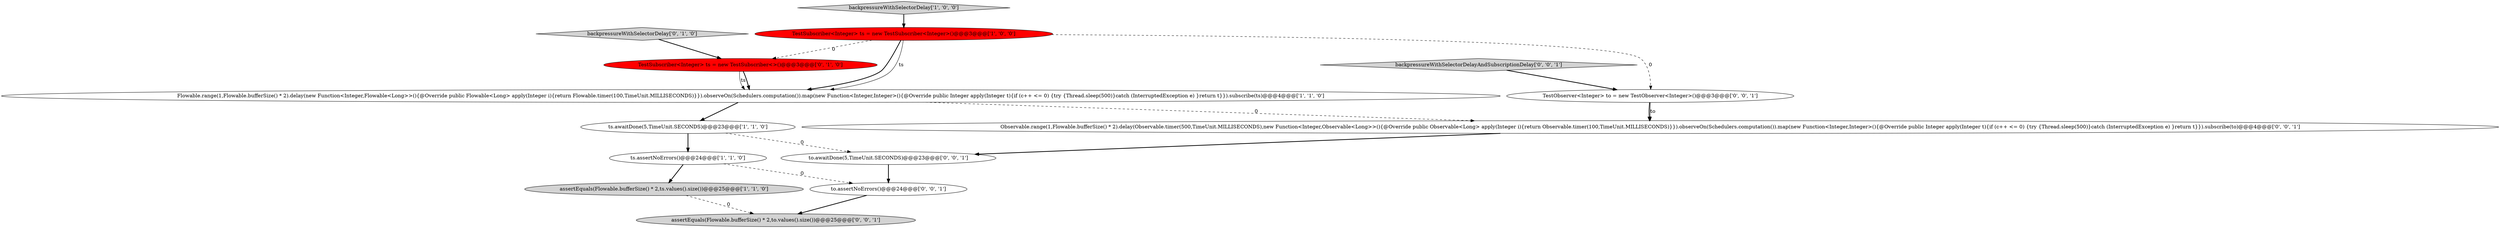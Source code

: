 digraph {
10 [style = filled, label = "backpressureWithSelectorDelayAndSubscriptionDelay['0', '0', '1']", fillcolor = lightgray, shape = diamond image = "AAA0AAABBB3BBB"];
5 [style = filled, label = "backpressureWithSelectorDelay['1', '0', '0']", fillcolor = lightgray, shape = diamond image = "AAA0AAABBB1BBB"];
9 [style = filled, label = "to.awaitDone(5,TimeUnit.SECONDS)@@@23@@@['0', '0', '1']", fillcolor = white, shape = ellipse image = "AAA0AAABBB3BBB"];
6 [style = filled, label = "TestSubscriber<Integer> ts = new TestSubscriber<>()@@@3@@@['0', '1', '0']", fillcolor = red, shape = ellipse image = "AAA1AAABBB2BBB"];
11 [style = filled, label = "TestObserver<Integer> to = new TestObserver<Integer>()@@@3@@@['0', '0', '1']", fillcolor = white, shape = ellipse image = "AAA0AAABBB3BBB"];
1 [style = filled, label = "assertEquals(Flowable.bufferSize() * 2,ts.values().size())@@@25@@@['1', '1', '0']", fillcolor = lightgray, shape = ellipse image = "AAA0AAABBB1BBB"];
13 [style = filled, label = "assertEquals(Flowable.bufferSize() * 2,to.values().size())@@@25@@@['0', '0', '1']", fillcolor = lightgray, shape = ellipse image = "AAA0AAABBB3BBB"];
12 [style = filled, label = "to.assertNoErrors()@@@24@@@['0', '0', '1']", fillcolor = white, shape = ellipse image = "AAA0AAABBB3BBB"];
4 [style = filled, label = "ts.awaitDone(5,TimeUnit.SECONDS)@@@23@@@['1', '1', '0']", fillcolor = white, shape = ellipse image = "AAA0AAABBB1BBB"];
8 [style = filled, label = "Observable.range(1,Flowable.bufferSize() * 2).delay(Observable.timer(500,TimeUnit.MILLISECONDS),new Function<Integer,Observable<Long>>(){@Override public Observable<Long> apply(Integer i){return Observable.timer(100,TimeUnit.MILLISECONDS)}}).observeOn(Schedulers.computation()).map(new Function<Integer,Integer>(){@Override public Integer apply(Integer t){if (c++ <= 0) {try {Thread.sleep(500)}catch (InterruptedException e) }return t}}).subscribe(to)@@@4@@@['0', '0', '1']", fillcolor = white, shape = ellipse image = "AAA0AAABBB3BBB"];
7 [style = filled, label = "backpressureWithSelectorDelay['0', '1', '0']", fillcolor = lightgray, shape = diamond image = "AAA0AAABBB2BBB"];
2 [style = filled, label = "Flowable.range(1,Flowable.bufferSize() * 2).delay(new Function<Integer,Flowable<Long>>(){@Override public Flowable<Long> apply(Integer i){return Flowable.timer(100,TimeUnit.MILLISECONDS)}}).observeOn(Schedulers.computation()).map(new Function<Integer,Integer>(){@Override public Integer apply(Integer t){if (c++ <= 0) {try {Thread.sleep(500)}catch (InterruptedException e) }return t}}).subscribe(ts)@@@4@@@['1', '1', '0']", fillcolor = white, shape = ellipse image = "AAA0AAABBB1BBB"];
3 [style = filled, label = "ts.assertNoErrors()@@@24@@@['1', '1', '0']", fillcolor = white, shape = ellipse image = "AAA0AAABBB1BBB"];
0 [style = filled, label = "TestSubscriber<Integer> ts = new TestSubscriber<Integer>()@@@3@@@['1', '0', '0']", fillcolor = red, shape = ellipse image = "AAA1AAABBB1BBB"];
4->3 [style = bold, label=""];
3->1 [style = bold, label=""];
0->6 [style = dashed, label="0"];
0->2 [style = bold, label=""];
0->2 [style = solid, label="ts"];
0->11 [style = dashed, label="0"];
6->2 [style = solid, label="ts"];
2->4 [style = bold, label=""];
2->8 [style = dashed, label="0"];
6->2 [style = bold, label=""];
1->13 [style = dashed, label="0"];
12->13 [style = bold, label=""];
4->9 [style = dashed, label="0"];
3->12 [style = dashed, label="0"];
5->0 [style = bold, label=""];
7->6 [style = bold, label=""];
8->9 [style = bold, label=""];
11->8 [style = bold, label=""];
9->12 [style = bold, label=""];
11->8 [style = solid, label="to"];
10->11 [style = bold, label=""];
}
